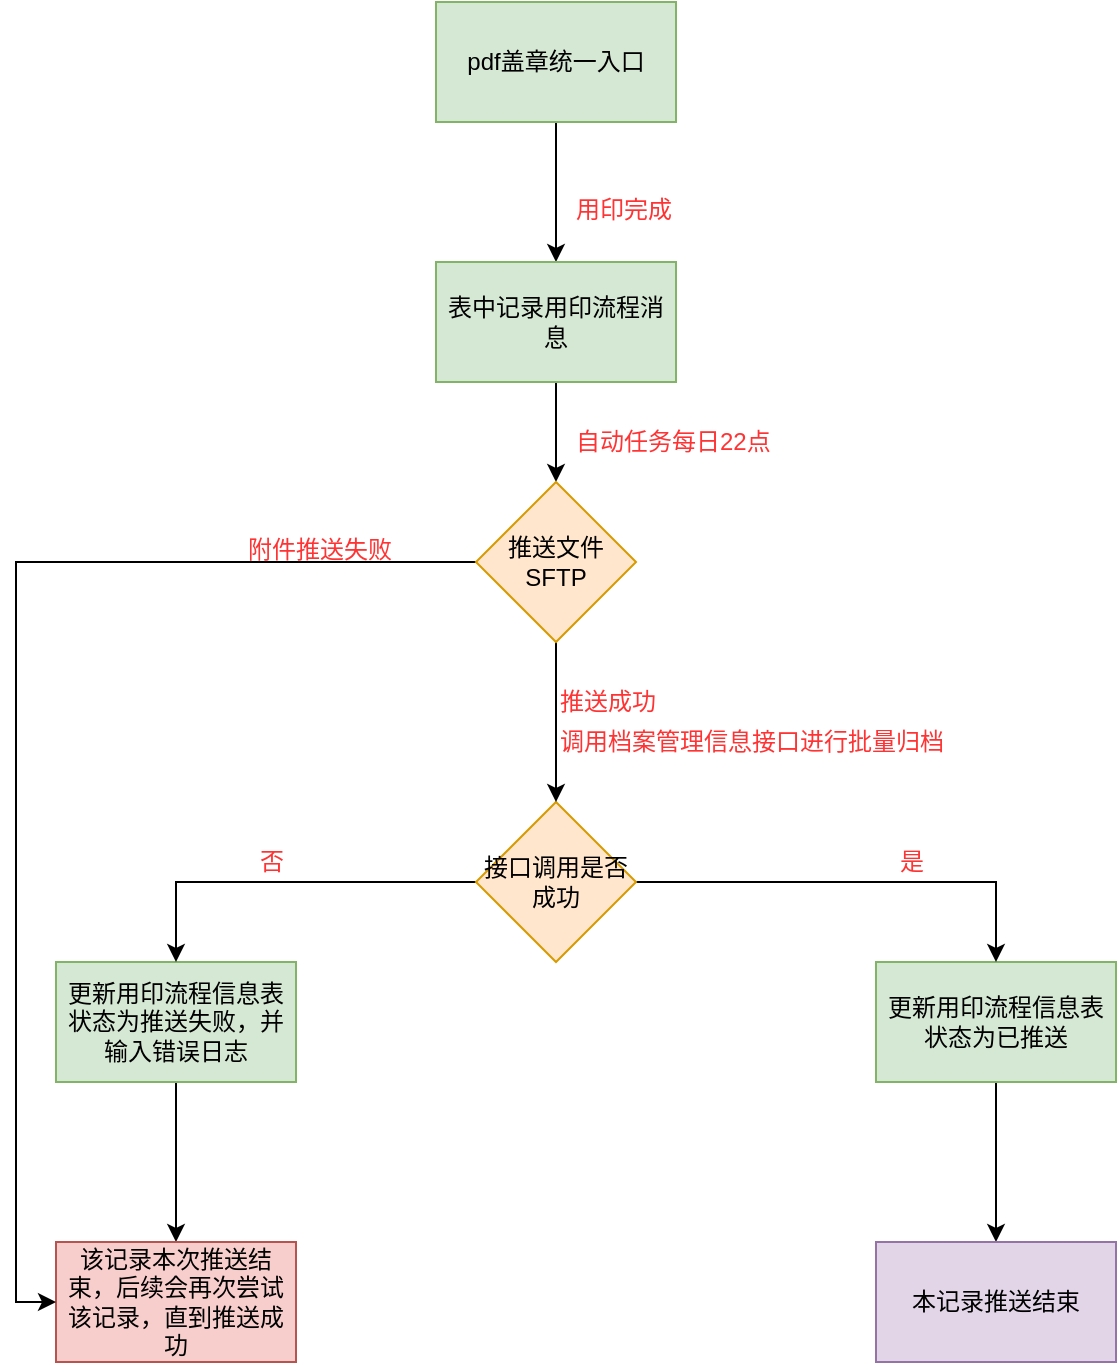 <mxfile version="12.2.0" type="github" pages="1"><diagram id="lZfXSt9z3pB1EhVWOsXw" name="第 1 页"><mxGraphModel dx="1292" dy="756" grid="1" gridSize="10" guides="1" tooltips="1" connect="1" arrows="1" fold="1" page="1" pageScale="1" pageWidth="850" pageHeight="2300" math="0" shadow="0"><root><mxCell id="0"/><mxCell id="1" parent="0"/><mxCell id="4YZOXgnr79mU0bAld9mB-7" value="" style="edgeStyle=orthogonalEdgeStyle;rounded=0;orthogonalLoop=1;jettySize=auto;html=1;" edge="1" parent="1" source="4YZOXgnr79mU0bAld9mB-2" target="4YZOXgnr79mU0bAld9mB-6"><mxGeometry relative="1" as="geometry"/></mxCell><mxCell id="4YZOXgnr79mU0bAld9mB-2" value="pdf盖章统一入口" style="rounded=0;whiteSpace=wrap;html=1;fillColor=#d5e8d4;strokeColor=#82b366;" vertex="1" parent="1"><mxGeometry x="340" y="70" width="120" height="60" as="geometry"/></mxCell><mxCell id="4YZOXgnr79mU0bAld9mB-33" style="edgeStyle=orthogonalEdgeStyle;rounded=0;orthogonalLoop=1;jettySize=auto;html=1;entryX=0.5;entryY=0;entryDx=0;entryDy=0;" edge="1" parent="1" source="4YZOXgnr79mU0bAld9mB-6" target="4YZOXgnr79mU0bAld9mB-31"><mxGeometry relative="1" as="geometry"/></mxCell><mxCell id="4YZOXgnr79mU0bAld9mB-6" value="表中记录用印流程消息" style="rounded=0;whiteSpace=wrap;html=1;fillColor=#d5e8d4;strokeColor=#82b366;" vertex="1" parent="1"><mxGeometry x="340" y="200" width="120" height="60" as="geometry"/></mxCell><mxCell id="4YZOXgnr79mU0bAld9mB-29" value="" style="edgeStyle=orthogonalEdgeStyle;rounded=0;orthogonalLoop=1;jettySize=auto;html=1;" edge="1" parent="1" source="4YZOXgnr79mU0bAld9mB-14" target="4YZOXgnr79mU0bAld9mB-28"><mxGeometry relative="1" as="geometry"/></mxCell><mxCell id="4YZOXgnr79mU0bAld9mB-14" value="更新用印流程信息表状态为推送失败，并输入错误日志" style="rounded=0;whiteSpace=wrap;html=1;fillColor=#d5e8d4;strokeColor=#82b366;" vertex="1" parent="1"><mxGeometry x="150" y="550" width="120" height="60" as="geometry"/></mxCell><mxCell id="4YZOXgnr79mU0bAld9mB-28" value="该记录本次推送结束，后续会再次尝试该记录，直到推送成功" style="rounded=0;whiteSpace=wrap;html=1;fillColor=#f8cecc;strokeColor=#b85450;" vertex="1" parent="1"><mxGeometry x="150" y="690" width="120" height="60" as="geometry"/></mxCell><mxCell id="4YZOXgnr79mU0bAld9mB-27" value="" style="edgeStyle=orthogonalEdgeStyle;rounded=0;orthogonalLoop=1;jettySize=auto;html=1;" edge="1" parent="1" source="4YZOXgnr79mU0bAld9mB-22" target="4YZOXgnr79mU0bAld9mB-26"><mxGeometry relative="1" as="geometry"/></mxCell><mxCell id="4YZOXgnr79mU0bAld9mB-22" value="更新用印流程信息表状态为已推送" style="rounded=0;whiteSpace=wrap;html=1;fillColor=#d5e8d4;strokeColor=#82b366;" vertex="1" parent="1"><mxGeometry x="560" y="550" width="120" height="60" as="geometry"/></mxCell><mxCell id="4YZOXgnr79mU0bAld9mB-26" value="本记录推送结束" style="rounded=0;whiteSpace=wrap;html=1;fillColor=#e1d5e7;strokeColor=#9673a6;" vertex="1" parent="1"><mxGeometry x="560" y="690" width="120" height="60" as="geometry"/></mxCell><mxCell id="4YZOXgnr79mU0bAld9mB-8" value="&lt;font color=&quot;#ff3333&quot;&gt;用印完成&lt;/font&gt;" style="text;html=1;resizable=0;points=[];autosize=1;align=left;verticalAlign=top;spacingTop=-4;" vertex="1" parent="1"><mxGeometry x="408" y="164" width="60" height="10" as="geometry"/></mxCell><mxCell id="4YZOXgnr79mU0bAld9mB-17" value="&lt;font color=&quot;#ff3333&quot;&gt;调用档案管理信息接口进行批量归档&lt;/font&gt;" style="text;html=1;resizable=0;points=[];autosize=1;align=left;verticalAlign=top;spacingTop=-4;" vertex="1" parent="1"><mxGeometry x="400" y="430" width="210" height="10" as="geometry"/></mxCell><mxCell id="4YZOXgnr79mU0bAld9mB-20" style="edgeStyle=orthogonalEdgeStyle;rounded=0;orthogonalLoop=1;jettySize=auto;html=1;entryX=0.5;entryY=0;entryDx=0;entryDy=0;" edge="1" parent="1" source="4YZOXgnr79mU0bAld9mB-18" target="4YZOXgnr79mU0bAld9mB-14"><mxGeometry relative="1" as="geometry"/></mxCell><mxCell id="4YZOXgnr79mU0bAld9mB-24" style="edgeStyle=orthogonalEdgeStyle;rounded=0;orthogonalLoop=1;jettySize=auto;html=1;exitX=1;exitY=0.5;exitDx=0;exitDy=0;entryX=0.5;entryY=0;entryDx=0;entryDy=0;" edge="1" parent="1" source="4YZOXgnr79mU0bAld9mB-18" target="4YZOXgnr79mU0bAld9mB-22"><mxGeometry relative="1" as="geometry"/></mxCell><mxCell id="4YZOXgnr79mU0bAld9mB-18" value="接口调用是否成功" style="rhombus;whiteSpace=wrap;html=1;fillColor=#ffe6cc;strokeColor=#d79b00;" vertex="1" parent="1"><mxGeometry x="360" y="470" width="80" height="80" as="geometry"/></mxCell><mxCell id="4YZOXgnr79mU0bAld9mB-34" style="edgeStyle=orthogonalEdgeStyle;rounded=0;orthogonalLoop=1;jettySize=auto;html=1;entryX=0.5;entryY=0;entryDx=0;entryDy=0;" edge="1" parent="1" source="4YZOXgnr79mU0bAld9mB-31" target="4YZOXgnr79mU0bAld9mB-18"><mxGeometry relative="1" as="geometry"/></mxCell><mxCell id="4YZOXgnr79mU0bAld9mB-37" style="edgeStyle=orthogonalEdgeStyle;rounded=0;orthogonalLoop=1;jettySize=auto;html=1;entryX=0;entryY=0.5;entryDx=0;entryDy=0;" edge="1" parent="1" source="4YZOXgnr79mU0bAld9mB-31" target="4YZOXgnr79mU0bAld9mB-28"><mxGeometry relative="1" as="geometry"/></mxCell><mxCell id="4YZOXgnr79mU0bAld9mB-31" value="推送文件SFTP" style="rhombus;whiteSpace=wrap;html=1;fillColor=#ffe6cc;strokeColor=#d79b00;" vertex="1" parent="1"><mxGeometry x="360" y="310" width="80" height="80" as="geometry"/></mxCell><mxCell id="4YZOXgnr79mU0bAld9mB-21" value="&lt;font color=&quot;#ff3333&quot;&gt;否&lt;/font&gt;" style="text;html=1;resizable=0;points=[];autosize=1;align=left;verticalAlign=top;spacingTop=-4;" vertex="1" parent="1"><mxGeometry x="250" y="490" width="30" height="10" as="geometry"/></mxCell><mxCell id="4YZOXgnr79mU0bAld9mB-25" value="&lt;font color=&quot;#ff3333&quot;&gt;是&lt;/font&gt;" style="text;html=1;resizable=0;points=[];autosize=1;align=left;verticalAlign=top;spacingTop=-4;" vertex="1" parent="1"><mxGeometry x="570" y="490" width="30" height="10" as="geometry"/></mxCell><mxCell id="4YZOXgnr79mU0bAld9mB-30" value="&lt;font color=&quot;#ff3333&quot;&gt;自动任务每日22点&lt;/font&gt;" style="text;html=1;resizable=0;points=[];autosize=1;align=left;verticalAlign=top;spacingTop=-4;" vertex="1" parent="1"><mxGeometry x="408" y="280" width="110" height="10" as="geometry"/></mxCell><mxCell id="4YZOXgnr79mU0bAld9mB-35" value="&lt;font color=&quot;#ff3333&quot;&gt;推送成功&lt;/font&gt;" style="text;html=1;resizable=0;points=[];autosize=1;align=left;verticalAlign=top;spacingTop=-4;" vertex="1" parent="1"><mxGeometry x="400" y="410" width="60" height="10" as="geometry"/></mxCell><mxCell id="4YZOXgnr79mU0bAld9mB-38" value="&lt;font color=&quot;#ff3333&quot;&gt;附件推送失败&lt;/font&gt;" style="text;html=1;resizable=0;points=[];autosize=1;align=left;verticalAlign=top;spacingTop=-4;" vertex="1" parent="1"><mxGeometry x="244" y="334" width="90" height="10" as="geometry"/></mxCell></root></mxGraphModel></diagram></mxfile>